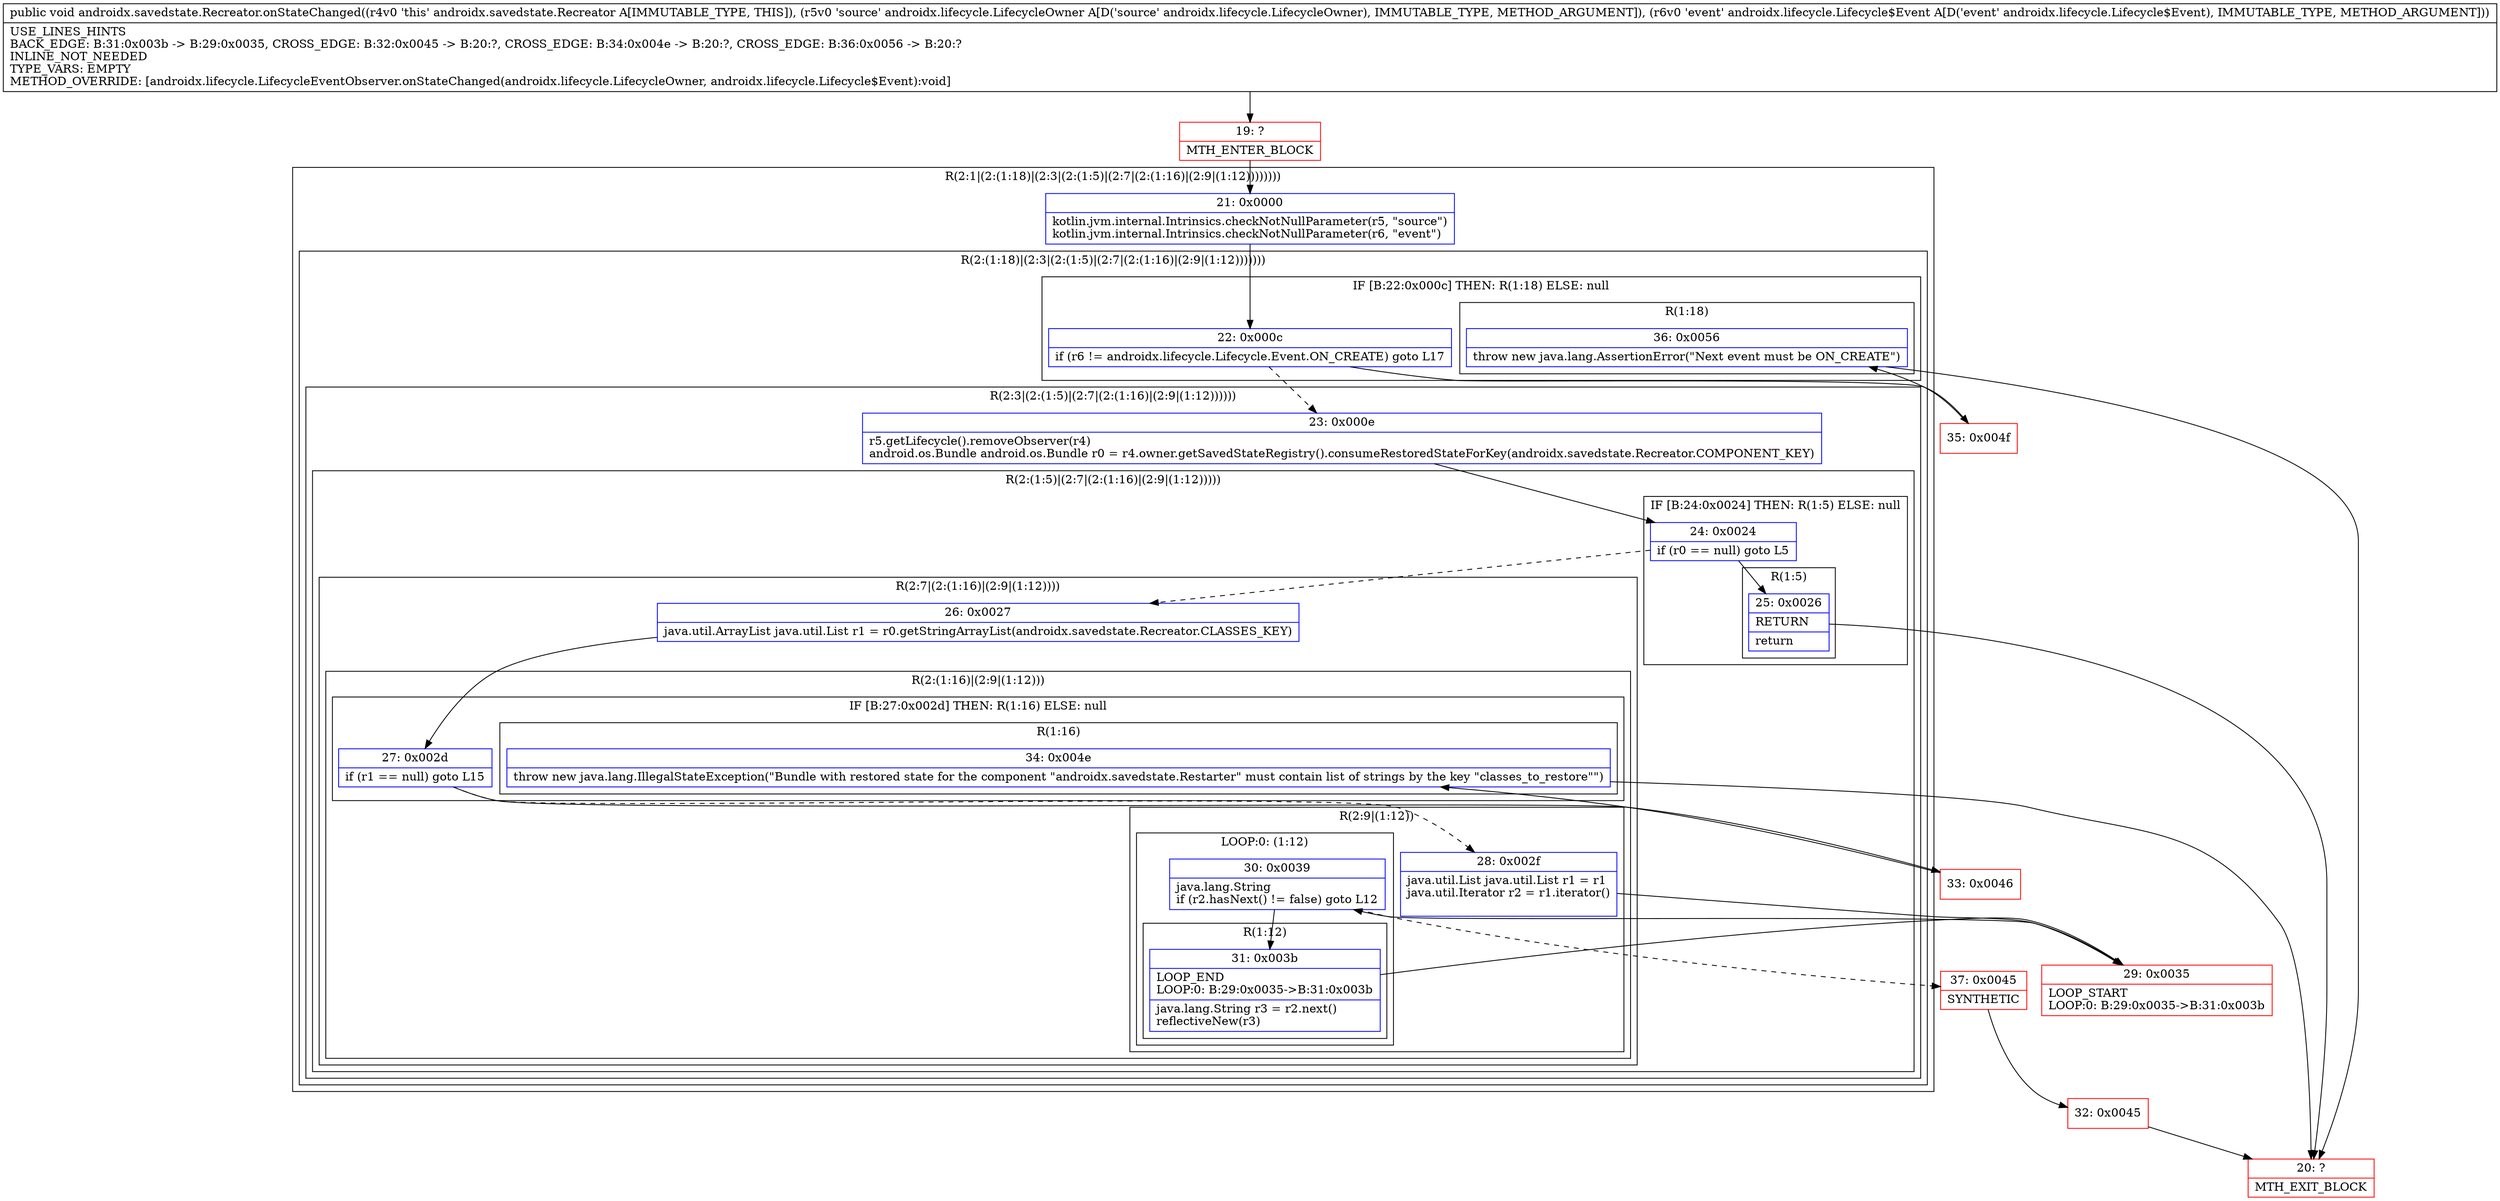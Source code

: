 digraph "CFG forandroidx.savedstate.Recreator.onStateChanged(Landroidx\/lifecycle\/LifecycleOwner;Landroidx\/lifecycle\/Lifecycle$Event;)V" {
subgraph cluster_Region_1534597097 {
label = "R(2:1|(2:(1:18)|(2:3|(2:(1:5)|(2:7|(2:(1:16)|(2:9|(1:12))))))))";
node [shape=record,color=blue];
Node_21 [shape=record,label="{21\:\ 0x0000|kotlin.jvm.internal.Intrinsics.checkNotNullParameter(r5, \"source\")\lkotlin.jvm.internal.Intrinsics.checkNotNullParameter(r6, \"event\")\l}"];
subgraph cluster_Region_122865671 {
label = "R(2:(1:18)|(2:3|(2:(1:5)|(2:7|(2:(1:16)|(2:9|(1:12)))))))";
node [shape=record,color=blue];
subgraph cluster_IfRegion_1381464923 {
label = "IF [B:22:0x000c] THEN: R(1:18) ELSE: null";
node [shape=record,color=blue];
Node_22 [shape=record,label="{22\:\ 0x000c|if (r6 != androidx.lifecycle.Lifecycle.Event.ON_CREATE) goto L17\l}"];
subgraph cluster_Region_973946906 {
label = "R(1:18)";
node [shape=record,color=blue];
Node_36 [shape=record,label="{36\:\ 0x0056|throw new java.lang.AssertionError(\"Next event must be ON_CREATE\")\l}"];
}
}
subgraph cluster_Region_1033842835 {
label = "R(2:3|(2:(1:5)|(2:7|(2:(1:16)|(2:9|(1:12))))))";
node [shape=record,color=blue];
Node_23 [shape=record,label="{23\:\ 0x000e|r5.getLifecycle().removeObserver(r4)\landroid.os.Bundle android.os.Bundle r0 = r4.owner.getSavedStateRegistry().consumeRestoredStateForKey(androidx.savedstate.Recreator.COMPONENT_KEY)\l}"];
subgraph cluster_Region_567402477 {
label = "R(2:(1:5)|(2:7|(2:(1:16)|(2:9|(1:12)))))";
node [shape=record,color=blue];
subgraph cluster_IfRegion_1668044898 {
label = "IF [B:24:0x0024] THEN: R(1:5) ELSE: null";
node [shape=record,color=blue];
Node_24 [shape=record,label="{24\:\ 0x0024|if (r0 == null) goto L5\l}"];
subgraph cluster_Region_810694944 {
label = "R(1:5)";
node [shape=record,color=blue];
Node_25 [shape=record,label="{25\:\ 0x0026|RETURN\l|return\l}"];
}
}
subgraph cluster_Region_898516161 {
label = "R(2:7|(2:(1:16)|(2:9|(1:12))))";
node [shape=record,color=blue];
Node_26 [shape=record,label="{26\:\ 0x0027|java.util.ArrayList java.util.List r1 = r0.getStringArrayList(androidx.savedstate.Recreator.CLASSES_KEY)\l}"];
subgraph cluster_Region_1505100242 {
label = "R(2:(1:16)|(2:9|(1:12)))";
node [shape=record,color=blue];
subgraph cluster_IfRegion_313635392 {
label = "IF [B:27:0x002d] THEN: R(1:16) ELSE: null";
node [shape=record,color=blue];
Node_27 [shape=record,label="{27\:\ 0x002d|if (r1 == null) goto L15\l}"];
subgraph cluster_Region_166430574 {
label = "R(1:16)";
node [shape=record,color=blue];
Node_34 [shape=record,label="{34\:\ 0x004e|throw new java.lang.IllegalStateException(\"Bundle with restored state for the component \"androidx.savedstate.Restarter\" must contain list of strings by the key \"classes_to_restore\"\")\l}"];
}
}
subgraph cluster_Region_1450054445 {
label = "R(2:9|(1:12))";
node [shape=record,color=blue];
Node_28 [shape=record,label="{28\:\ 0x002f|java.util.List java.util.List r1 = r1\ljava.util.Iterator r2 = r1.iterator()\l\l}"];
subgraph cluster_LoopRegion_644484873 {
label = "LOOP:0: (1:12)";
node [shape=record,color=blue];
Node_30 [shape=record,label="{30\:\ 0x0039|java.lang.String \lif (r2.hasNext() != false) goto L12\l}"];
subgraph cluster_Region_131115485 {
label = "R(1:12)";
node [shape=record,color=blue];
Node_31 [shape=record,label="{31\:\ 0x003b|LOOP_END\lLOOP:0: B:29:0x0035\-\>B:31:0x003b\l|java.lang.String r3 = r2.next()\lreflectiveNew(r3)\l}"];
}
}
}
}
}
}
}
}
}
Node_19 [shape=record,color=red,label="{19\:\ ?|MTH_ENTER_BLOCK\l}"];
Node_20 [shape=record,color=red,label="{20\:\ ?|MTH_EXIT_BLOCK\l}"];
Node_29 [shape=record,color=red,label="{29\:\ 0x0035|LOOP_START\lLOOP:0: B:29:0x0035\-\>B:31:0x003b\l}"];
Node_37 [shape=record,color=red,label="{37\:\ 0x0045|SYNTHETIC\l}"];
Node_32 [shape=record,color=red,label="{32\:\ 0x0045}"];
Node_33 [shape=record,color=red,label="{33\:\ 0x0046}"];
Node_35 [shape=record,color=red,label="{35\:\ 0x004f}"];
MethodNode[shape=record,label="{public void androidx.savedstate.Recreator.onStateChanged((r4v0 'this' androidx.savedstate.Recreator A[IMMUTABLE_TYPE, THIS]), (r5v0 'source' androidx.lifecycle.LifecycleOwner A[D('source' androidx.lifecycle.LifecycleOwner), IMMUTABLE_TYPE, METHOD_ARGUMENT]), (r6v0 'event' androidx.lifecycle.Lifecycle$Event A[D('event' androidx.lifecycle.Lifecycle$Event), IMMUTABLE_TYPE, METHOD_ARGUMENT]))  | USE_LINES_HINTS\lBACK_EDGE: B:31:0x003b \-\> B:29:0x0035, CROSS_EDGE: B:32:0x0045 \-\> B:20:?, CROSS_EDGE: B:34:0x004e \-\> B:20:?, CROSS_EDGE: B:36:0x0056 \-\> B:20:?\lINLINE_NOT_NEEDED\lTYPE_VARS: EMPTY\lMETHOD_OVERRIDE: [androidx.lifecycle.LifecycleEventObserver.onStateChanged(androidx.lifecycle.LifecycleOwner, androidx.lifecycle.Lifecycle$Event):void]\l}"];
MethodNode -> Node_19;Node_21 -> Node_22;
Node_22 -> Node_23[style=dashed];
Node_22 -> Node_35;
Node_36 -> Node_20;
Node_23 -> Node_24;
Node_24 -> Node_25;
Node_24 -> Node_26[style=dashed];
Node_25 -> Node_20;
Node_26 -> Node_27;
Node_27 -> Node_28[style=dashed];
Node_27 -> Node_33;
Node_34 -> Node_20;
Node_28 -> Node_29;
Node_30 -> Node_31;
Node_30 -> Node_37[style=dashed];
Node_31 -> Node_29;
Node_19 -> Node_21;
Node_29 -> Node_30;
Node_37 -> Node_32;
Node_32 -> Node_20;
Node_33 -> Node_34;
Node_35 -> Node_36;
}

